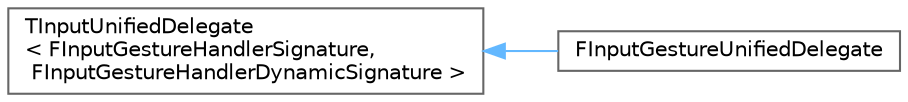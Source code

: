 digraph "Graphical Class Hierarchy"
{
 // INTERACTIVE_SVG=YES
 // LATEX_PDF_SIZE
  bgcolor="transparent";
  edge [fontname=Helvetica,fontsize=10,labelfontname=Helvetica,labelfontsize=10];
  node [fontname=Helvetica,fontsize=10,shape=box,height=0.2,width=0.4];
  rankdir="LR";
  Node0 [id="Node000000",label="TInputUnifiedDelegate\l\< FInputGestureHandlerSignature,\l FInputGestureHandlerDynamicSignature \>",height=0.2,width=0.4,color="grey40", fillcolor="white", style="filled",URL="$d3/d56/structTInputUnifiedDelegate.html",tooltip=" "];
  Node0 -> Node1 [id="edge6346_Node000000_Node000001",dir="back",color="steelblue1",style="solid",tooltip=" "];
  Node1 [id="Node000001",label="FInputGestureUnifiedDelegate",height=0.2,width=0.4,color="grey40", fillcolor="white", style="filled",URL="$d1/d13/structFInputGestureUnifiedDelegate.html",tooltip="Unified delegate specialization for gestureevents."];
}

